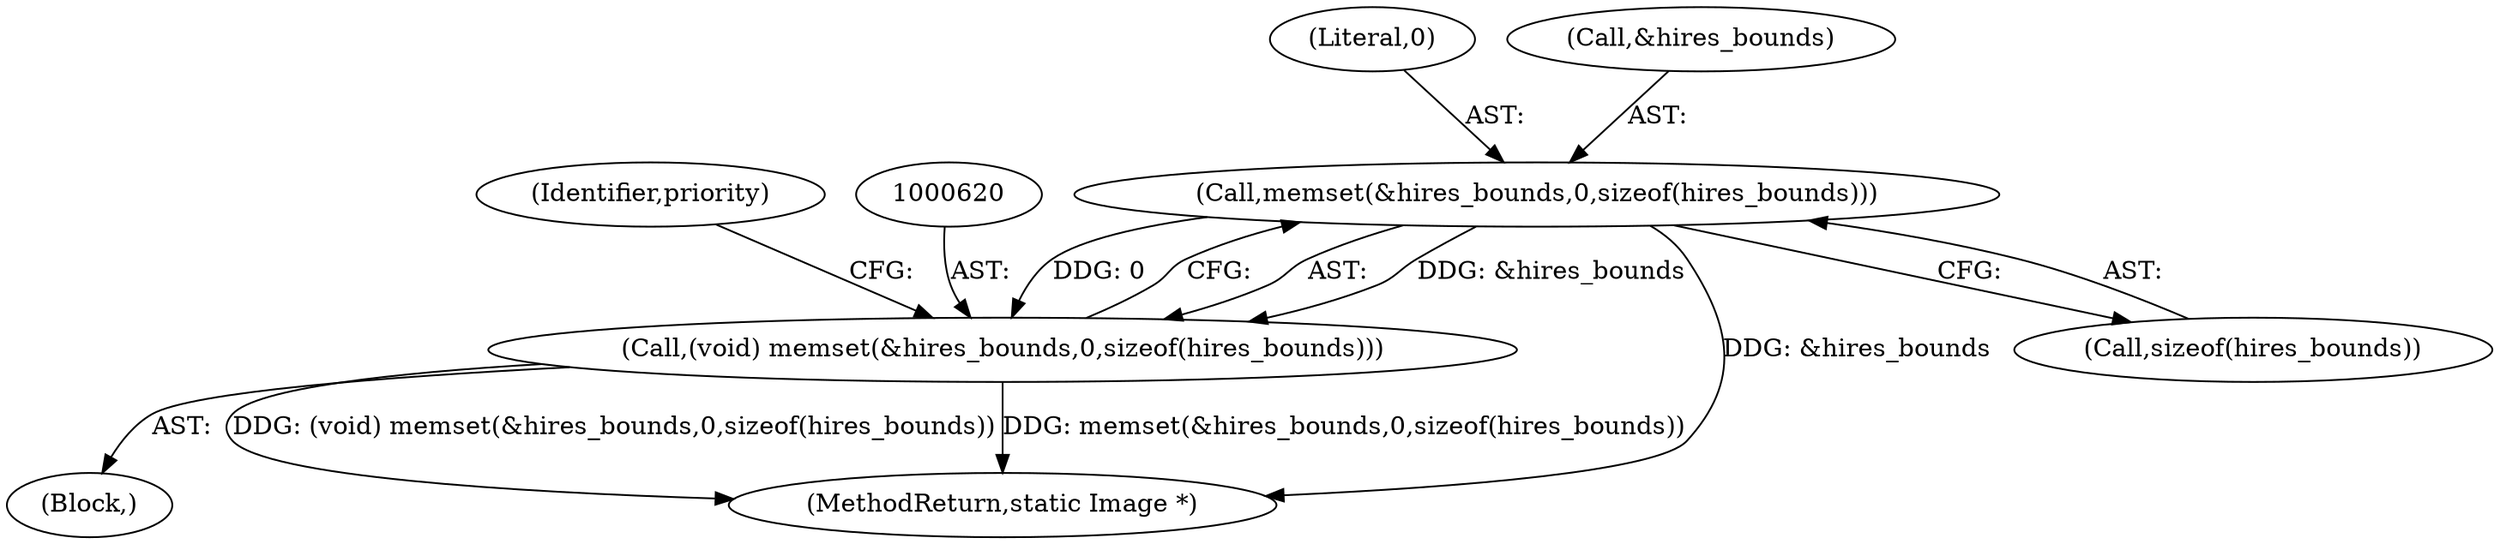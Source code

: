 digraph "0_ImageMagick6_7d11230060fa9c8f67e53c85224daf6648805c7b@API" {
"1000621" [label="(Call,memset(&hires_bounds,0,sizeof(hires_bounds)))"];
"1000619" [label="(Call,(void) memset(&hires_bounds,0,sizeof(hires_bounds)))"];
"1000621" [label="(Call,memset(&hires_bounds,0,sizeof(hires_bounds)))"];
"1000628" [label="(Identifier,priority)"];
"1000619" [label="(Call,(void) memset(&hires_bounds,0,sizeof(hires_bounds)))"];
"1000624" [label="(Literal,0)"];
"1002409" [label="(MethodReturn,static Image *)"];
"1000625" [label="(Call,sizeof(hires_bounds))"];
"1000121" [label="(Block,)"];
"1000622" [label="(Call,&hires_bounds)"];
"1000621" -> "1000619"  [label="AST: "];
"1000621" -> "1000625"  [label="CFG: "];
"1000622" -> "1000621"  [label="AST: "];
"1000624" -> "1000621"  [label="AST: "];
"1000625" -> "1000621"  [label="AST: "];
"1000619" -> "1000621"  [label="CFG: "];
"1000621" -> "1002409"  [label="DDG: &hires_bounds"];
"1000621" -> "1000619"  [label="DDG: &hires_bounds"];
"1000621" -> "1000619"  [label="DDG: 0"];
"1000619" -> "1000121"  [label="AST: "];
"1000620" -> "1000619"  [label="AST: "];
"1000628" -> "1000619"  [label="CFG: "];
"1000619" -> "1002409"  [label="DDG: memset(&hires_bounds,0,sizeof(hires_bounds))"];
"1000619" -> "1002409"  [label="DDG: (void) memset(&hires_bounds,0,sizeof(hires_bounds))"];
}
